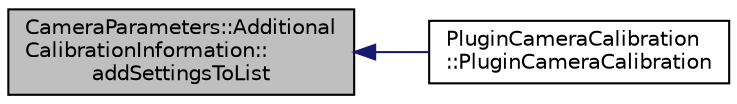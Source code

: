 digraph "CameraParameters::AdditionalCalibrationInformation::addSettingsToList"
{
 // INTERACTIVE_SVG=YES
  edge [fontname="Helvetica",fontsize="10",labelfontname="Helvetica",labelfontsize="10"];
  node [fontname="Helvetica",fontsize="10",shape=record];
  rankdir="LR";
  Node1 [label="CameraParameters::Additional\lCalibrationInformation::\laddSettingsToList",height=0.2,width=0.4,color="black", fillcolor="grey75", style="filled", fontcolor="black"];
  Node1 -> Node2 [dir="back",color="midnightblue",fontsize="10",style="solid",fontname="Helvetica"];
  Node2 [label="PluginCameraCalibration\l::PluginCameraCalibration",height=0.2,width=0.4,color="black", fillcolor="white", style="filled",URL="$d7/de5/class_plugin_camera_calibration.html#a214e869d08848da858b5dcf8f8ae1bab"];
}
